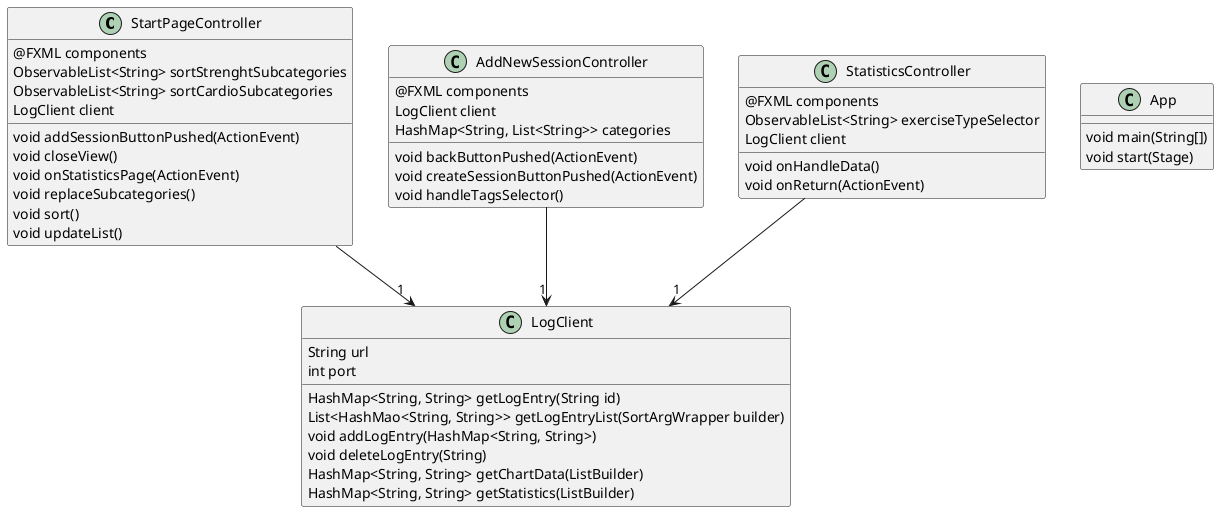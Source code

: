 @startuml clientLayerClassDiagram

class StartPageController {
@FXML components
ObservableList<String> sortStrenghtSubcategories
ObservableList<String> sortCardioSubcategories
LogClient client

void addSessionButtonPushed(ActionEvent)
void closeView()
void onStatisticsPage(ActionEvent)
void replaceSubcategories()
void sort()
void updateList()
}

class AddNewSessionController {
@FXML components
LogClient client
HashMap<String, List<String>> categories
void backButtonPushed(ActionEvent)
void createSessionButtonPushed(ActionEvent)
void handleTagsSelector()
}

class StatisticsController {
@FXML components
ObservableList<String> exerciseTypeSelector
LogClient client
void onHandleData()
void onReturn(ActionEvent)
}

class App {
void main(String[])
void start(Stage)
}

class LogClient {
String url
int port
HashMap<String, String> getLogEntry(String id)
List<HashMao<String, String>> getLogEntryList(SortArgWrapper builder)
void addLogEntry(HashMap<String, String>)
void deleteLogEntry(String)
HashMap<String, String> getChartData(ListBuilder)
HashMap<String, String> getStatistics(ListBuilder)
}

StartPageController -->"1" LogClient
StatisticsController -->"1" LogClient
AddNewSessionController -->"1" LogClient

@enduml
